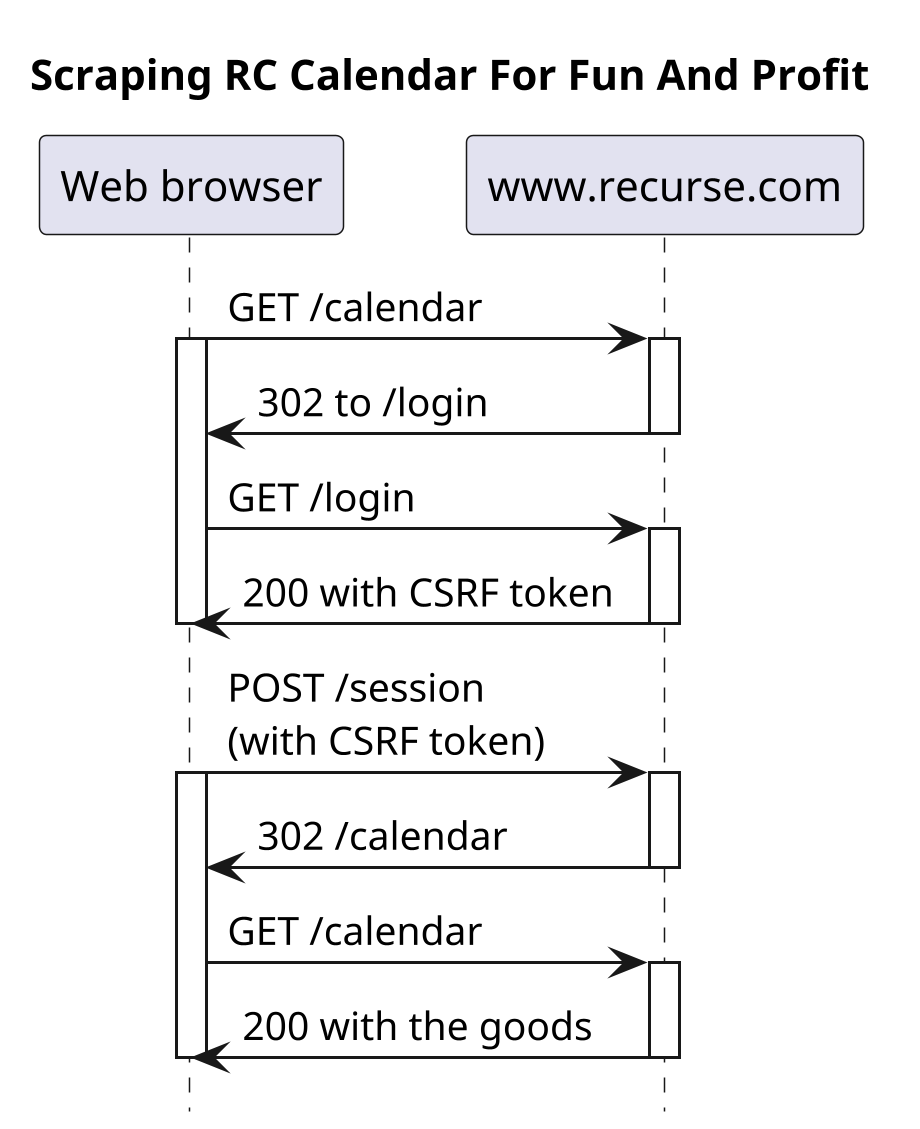@startuml
scale 3
hide footbox
title Scraping RC Calendar For Fun And Profit

participant "Web browser" as B
participant "www.recurse.com" as S

B->S: GET /calendar
activate B
activate S
S->B: 302 to /login
deactivate S
B->S: GET /login
activate S
S->B: 200 with CSRF token
deactivate S
deactivate B

B->S: POST /session\n(with CSRF token)
activate B
activate S
S->B: 302 /calendar
deactivate S
B->S: GET /calendar
activate S
S->B: 200 with the goods
deactivate S
deactivate B

@enduml
